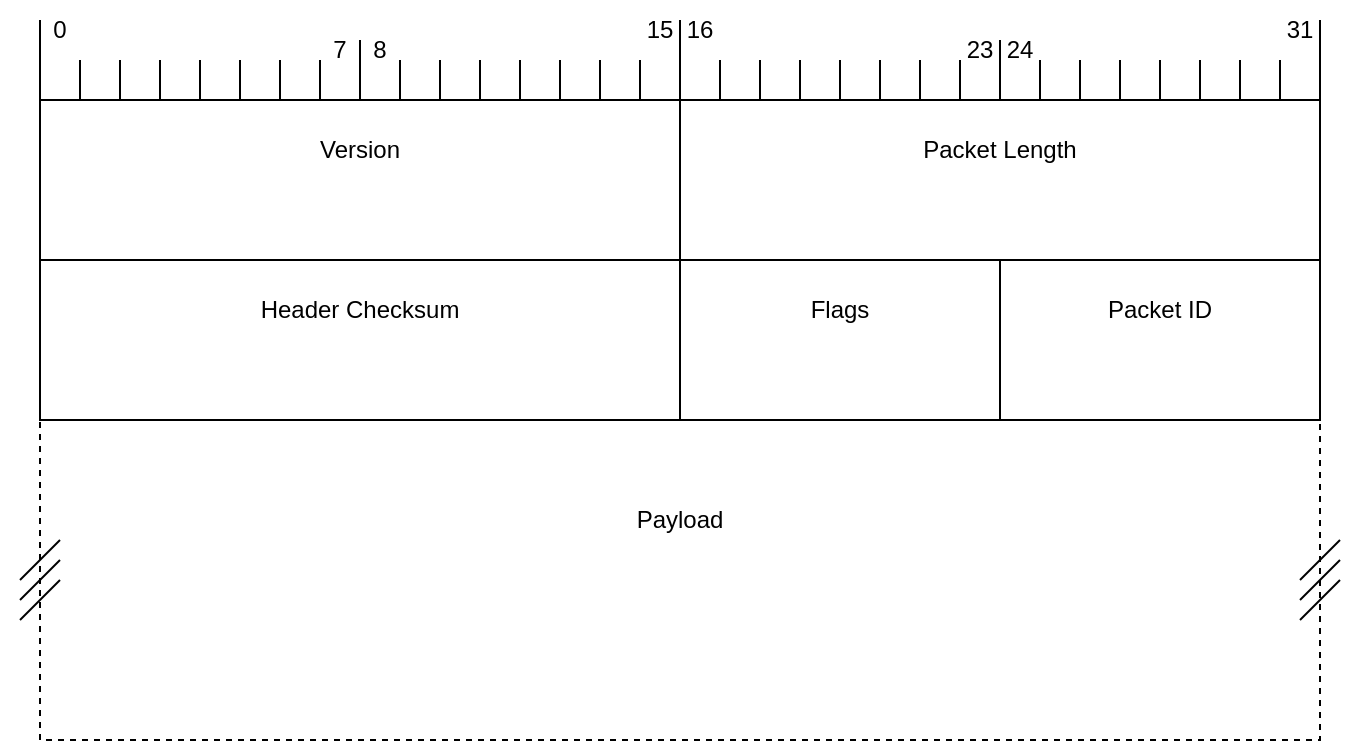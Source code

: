 <mxfile version="21.3.5" type="device">
  <diagram name="Page-1" id="CEQAjk6Ad6aNFepRVoit">
    <mxGraphModel dx="2074" dy="1239" grid="1" gridSize="10" guides="1" tooltips="1" connect="0" arrows="0" fold="1" page="1" pageScale="1" pageWidth="850" pageHeight="1100" background="none" math="0" shadow="0">
      <root>
        <mxCell id="0" />
        <mxCell id="1" parent="0" />
        <mxCell id="26ldVCHP0mJfNX0nYCm8-148" value="" style="group" parent="1" vertex="1" connectable="0">
          <mxGeometry x="120" y="240" width="640" height="160" as="geometry" />
        </mxCell>
        <mxCell id="26ldVCHP0mJfNX0nYCm8-149" value="" style="rounded=0;whiteSpace=wrap;html=1;dashed=1;" parent="26ldVCHP0mJfNX0nYCm8-148" vertex="1">
          <mxGeometry width="640" height="160" as="geometry" />
        </mxCell>
        <mxCell id="26ldVCHP0mJfNX0nYCm8-150" value="Payload" style="text;html=1;strokeColor=none;fillColor=none;align=center;verticalAlign=middle;whiteSpace=wrap;rounded=0;" parent="26ldVCHP0mJfNX0nYCm8-148" vertex="1">
          <mxGeometry y="20" width="640" height="60" as="geometry" />
        </mxCell>
        <mxCell id="26ldVCHP0mJfNX0nYCm8-5" value="" style="endArrow=none;html=1;rounded=0;movable=0;resizable=0;rotatable=0;deletable=0;editable=0;locked=1;connectable=0;" parent="1" edge="1">
          <mxGeometry width="50" height="50" relative="1" as="geometry">
            <mxPoint x="760" y="80" as="sourcePoint" />
            <mxPoint x="760" y="40" as="targetPoint" />
          </mxGeometry>
        </mxCell>
        <mxCell id="26ldVCHP0mJfNX0nYCm8-6" value="" style="endArrow=none;html=1;rounded=0;movable=0;resizable=0;rotatable=0;deletable=0;editable=0;locked=1;connectable=0;" parent="1" edge="1">
          <mxGeometry width="50" height="50" relative="1" as="geometry">
            <mxPoint x="120" y="80" as="sourcePoint" />
            <mxPoint x="120" y="40" as="targetPoint" />
          </mxGeometry>
        </mxCell>
        <mxCell id="26ldVCHP0mJfNX0nYCm8-7" value="" style="endArrow=none;html=1;rounded=0;movable=0;resizable=0;rotatable=0;deletable=0;editable=0;locked=1;connectable=0;" parent="1" edge="1">
          <mxGeometry width="50" height="50" relative="1" as="geometry">
            <mxPoint x="440" y="80" as="sourcePoint" />
            <mxPoint x="440" y="40" as="targetPoint" />
          </mxGeometry>
        </mxCell>
        <mxCell id="26ldVCHP0mJfNX0nYCm8-8" value="" style="endArrow=none;html=1;rounded=0;movable=0;resizable=0;rotatable=0;deletable=0;editable=0;locked=1;connectable=0;" parent="1" edge="1">
          <mxGeometry width="50" height="50" relative="1" as="geometry">
            <mxPoint x="160" y="80" as="sourcePoint" />
            <mxPoint x="160" y="60" as="targetPoint" />
          </mxGeometry>
        </mxCell>
        <mxCell id="26ldVCHP0mJfNX0nYCm8-9" value="" style="endArrow=none;html=1;rounded=0;movable=0;resizable=0;rotatable=0;deletable=0;editable=0;locked=1;connectable=0;" parent="1" edge="1">
          <mxGeometry width="50" height="50" relative="1" as="geometry">
            <mxPoint x="200" y="80" as="sourcePoint" />
            <mxPoint x="200" y="60" as="targetPoint" />
          </mxGeometry>
        </mxCell>
        <mxCell id="26ldVCHP0mJfNX0nYCm8-10" value="" style="endArrow=none;html=1;rounded=0;movable=0;resizable=0;rotatable=0;deletable=0;editable=0;locked=1;connectable=0;" parent="1" edge="1">
          <mxGeometry width="50" height="50" relative="1" as="geometry">
            <mxPoint x="240" y="80" as="sourcePoint" />
            <mxPoint x="240" y="60" as="targetPoint" />
          </mxGeometry>
        </mxCell>
        <mxCell id="26ldVCHP0mJfNX0nYCm8-11" value="" style="endArrow=none;html=1;rounded=0;movable=0;resizable=0;rotatable=0;deletable=0;editable=0;locked=1;connectable=0;" parent="1" edge="1">
          <mxGeometry width="50" height="50" relative="1" as="geometry">
            <mxPoint x="280" y="80" as="sourcePoint" />
            <mxPoint x="280" y="50" as="targetPoint" />
          </mxGeometry>
        </mxCell>
        <mxCell id="26ldVCHP0mJfNX0nYCm8-12" value="" style="endArrow=none;html=1;rounded=0;movable=0;resizable=0;rotatable=0;deletable=0;editable=0;locked=1;connectable=0;" parent="1" edge="1">
          <mxGeometry width="50" height="50" relative="1" as="geometry">
            <mxPoint x="480" y="80" as="sourcePoint" />
            <mxPoint x="480" y="60" as="targetPoint" />
          </mxGeometry>
        </mxCell>
        <mxCell id="26ldVCHP0mJfNX0nYCm8-13" value="" style="endArrow=none;html=1;rounded=0;movable=0;resizable=0;rotatable=0;deletable=0;editable=0;locked=1;connectable=0;" parent="1" edge="1">
          <mxGeometry width="50" height="50" relative="1" as="geometry">
            <mxPoint x="520" y="80" as="sourcePoint" />
            <mxPoint x="520" y="60" as="targetPoint" />
          </mxGeometry>
        </mxCell>
        <mxCell id="26ldVCHP0mJfNX0nYCm8-14" value="" style="endArrow=none;html=1;rounded=0;movable=0;resizable=0;rotatable=0;deletable=0;editable=0;locked=1;connectable=0;" parent="1" edge="1">
          <mxGeometry width="50" height="50" relative="1" as="geometry">
            <mxPoint x="560" y="80" as="sourcePoint" />
            <mxPoint x="560" y="60" as="targetPoint" />
          </mxGeometry>
        </mxCell>
        <mxCell id="26ldVCHP0mJfNX0nYCm8-15" value="" style="endArrow=none;html=1;rounded=0;movable=0;resizable=0;rotatable=0;deletable=0;editable=0;locked=1;connectable=0;" parent="1" edge="1">
          <mxGeometry width="50" height="50" relative="1" as="geometry">
            <mxPoint x="600" y="80" as="sourcePoint" />
            <mxPoint x="600" y="50" as="targetPoint" />
          </mxGeometry>
        </mxCell>
        <mxCell id="26ldVCHP0mJfNX0nYCm8-19" value="" style="endArrow=none;html=1;rounded=0;movable=0;resizable=0;rotatable=0;deletable=0;editable=0;locked=1;connectable=0;" parent="1" edge="1">
          <mxGeometry width="50" height="50" relative="1" as="geometry">
            <mxPoint x="320" y="80" as="sourcePoint" />
            <mxPoint x="320" y="60" as="targetPoint" />
          </mxGeometry>
        </mxCell>
        <mxCell id="26ldVCHP0mJfNX0nYCm8-20" value="" style="endArrow=none;html=1;rounded=0;movable=0;resizable=0;rotatable=0;deletable=0;editable=0;locked=1;connectable=0;" parent="1" edge="1">
          <mxGeometry width="50" height="50" relative="1" as="geometry">
            <mxPoint x="360" y="80" as="sourcePoint" />
            <mxPoint x="360" y="60" as="targetPoint" />
          </mxGeometry>
        </mxCell>
        <mxCell id="26ldVCHP0mJfNX0nYCm8-21" value="" style="endArrow=none;html=1;rounded=0;movable=0;resizable=0;rotatable=0;deletable=0;editable=0;locked=1;connectable=0;" parent="1" edge="1">
          <mxGeometry width="50" height="50" relative="1" as="geometry">
            <mxPoint x="400" y="80" as="sourcePoint" />
            <mxPoint x="400" y="60" as="targetPoint" />
          </mxGeometry>
        </mxCell>
        <mxCell id="26ldVCHP0mJfNX0nYCm8-22" value="" style="endArrow=none;html=1;rounded=0;movable=0;resizable=0;rotatable=0;deletable=0;editable=0;locked=1;connectable=0;" parent="1" edge="1">
          <mxGeometry width="50" height="50" relative="1" as="geometry">
            <mxPoint x="640" y="80" as="sourcePoint" />
            <mxPoint x="640" y="60" as="targetPoint" />
          </mxGeometry>
        </mxCell>
        <mxCell id="26ldVCHP0mJfNX0nYCm8-23" value="" style="endArrow=none;html=1;rounded=0;movable=0;resizable=0;rotatable=0;deletable=0;editable=0;locked=1;connectable=0;" parent="1" edge="1">
          <mxGeometry width="50" height="50" relative="1" as="geometry">
            <mxPoint x="680" y="80" as="sourcePoint" />
            <mxPoint x="680" y="60" as="targetPoint" />
          </mxGeometry>
        </mxCell>
        <mxCell id="26ldVCHP0mJfNX0nYCm8-24" value="" style="endArrow=none;html=1;rounded=0;movable=0;resizable=0;rotatable=0;deletable=0;editable=0;locked=1;connectable=0;" parent="1" edge="1">
          <mxGeometry width="50" height="50" relative="1" as="geometry">
            <mxPoint x="720" y="80" as="sourcePoint" />
            <mxPoint x="720" y="60" as="targetPoint" />
          </mxGeometry>
        </mxCell>
        <mxCell id="26ldVCHP0mJfNX0nYCm8-27" value="&lt;div&gt;0&lt;/div&gt;" style="text;html=1;strokeColor=none;fillColor=none;align=center;verticalAlign=middle;whiteSpace=wrap;rounded=0;movable=0;resizable=0;rotatable=0;deletable=0;editable=0;locked=1;connectable=0;" parent="1" vertex="1">
          <mxGeometry x="100" y="30" width="60" height="30" as="geometry" />
        </mxCell>
        <mxCell id="26ldVCHP0mJfNX0nYCm8-28" value="15" style="text;html=1;strokeColor=none;fillColor=none;align=center;verticalAlign=middle;whiteSpace=wrap;rounded=0;movable=0;resizable=0;rotatable=0;deletable=0;editable=0;locked=1;connectable=0;" parent="1" vertex="1">
          <mxGeometry x="400" y="30" width="60" height="30" as="geometry" />
        </mxCell>
        <mxCell id="26ldVCHP0mJfNX0nYCm8-29" value="&lt;div&gt;16&lt;/div&gt;" style="text;html=1;strokeColor=none;fillColor=none;align=center;verticalAlign=middle;whiteSpace=wrap;rounded=0;movable=0;resizable=0;rotatable=0;deletable=0;editable=0;locked=1;connectable=0;" parent="1" vertex="1">
          <mxGeometry x="420" y="30" width="60" height="30" as="geometry" />
        </mxCell>
        <mxCell id="26ldVCHP0mJfNX0nYCm8-30" value="31" style="text;html=1;strokeColor=none;fillColor=none;align=center;verticalAlign=middle;whiteSpace=wrap;rounded=0;movable=0;resizable=0;rotatable=0;deletable=0;editable=0;locked=1;connectable=0;" parent="1" vertex="1">
          <mxGeometry x="720" y="30" width="60" height="30" as="geometry" />
        </mxCell>
        <mxCell id="26ldVCHP0mJfNX0nYCm8-48" value="" style="group" parent="1" vertex="1" connectable="0">
          <mxGeometry x="120" y="80" width="320" height="80" as="geometry" />
        </mxCell>
        <mxCell id="26ldVCHP0mJfNX0nYCm8-49" value="" style="rounded=0;whiteSpace=wrap;html=1;" parent="26ldVCHP0mJfNX0nYCm8-48" vertex="1">
          <mxGeometry width="320" height="80" as="geometry" />
        </mxCell>
        <mxCell id="26ldVCHP0mJfNX0nYCm8-50" value="Version" style="text;html=1;strokeColor=none;fillColor=none;align=center;verticalAlign=middle;whiteSpace=wrap;rounded=0;" parent="26ldVCHP0mJfNX0nYCm8-48" vertex="1">
          <mxGeometry y="10" width="320" height="30" as="geometry" />
        </mxCell>
        <mxCell id="26ldVCHP0mJfNX0nYCm8-51" value="" style="group" parent="1" vertex="1" connectable="0">
          <mxGeometry x="440" y="80" width="320" height="80" as="geometry" />
        </mxCell>
        <mxCell id="26ldVCHP0mJfNX0nYCm8-52" value="" style="rounded=0;whiteSpace=wrap;html=1;" parent="26ldVCHP0mJfNX0nYCm8-51" vertex="1">
          <mxGeometry width="320" height="80" as="geometry" />
        </mxCell>
        <mxCell id="26ldVCHP0mJfNX0nYCm8-53" value="&lt;div&gt;Packet Length&lt;/div&gt;" style="text;html=1;strokeColor=none;fillColor=none;align=center;verticalAlign=middle;whiteSpace=wrap;rounded=0;" parent="26ldVCHP0mJfNX0nYCm8-51" vertex="1">
          <mxGeometry y="10" width="320" height="30" as="geometry" />
        </mxCell>
        <mxCell id="26ldVCHP0mJfNX0nYCm8-54" value="" style="group" parent="1" vertex="1" connectable="0">
          <mxGeometry x="120" y="160" width="320" height="80" as="geometry" />
        </mxCell>
        <mxCell id="26ldVCHP0mJfNX0nYCm8-55" value="" style="rounded=0;whiteSpace=wrap;html=1;" parent="26ldVCHP0mJfNX0nYCm8-54" vertex="1">
          <mxGeometry width="320" height="80" as="geometry" />
        </mxCell>
        <mxCell id="26ldVCHP0mJfNX0nYCm8-56" value="Header Checksum" style="text;html=1;strokeColor=none;fillColor=none;align=center;verticalAlign=middle;whiteSpace=wrap;rounded=0;" parent="26ldVCHP0mJfNX0nYCm8-54" vertex="1">
          <mxGeometry y="10" width="320" height="30" as="geometry" />
        </mxCell>
        <mxCell id="26ldVCHP0mJfNX0nYCm8-129" value="" style="group" parent="1" vertex="1" connectable="0">
          <mxGeometry x="110" y="300" width="20" height="40" as="geometry" />
        </mxCell>
        <mxCell id="26ldVCHP0mJfNX0nYCm8-130" value="" style="endArrow=none;html=1;rounded=0;" parent="26ldVCHP0mJfNX0nYCm8-129" edge="1">
          <mxGeometry width="50" height="50" relative="1" as="geometry">
            <mxPoint y="30" as="sourcePoint" />
            <mxPoint x="20" y="10" as="targetPoint" />
          </mxGeometry>
        </mxCell>
        <mxCell id="26ldVCHP0mJfNX0nYCm8-131" value="" style="endArrow=none;html=1;rounded=0;" parent="26ldVCHP0mJfNX0nYCm8-129" edge="1">
          <mxGeometry width="50" height="50" relative="1" as="geometry">
            <mxPoint y="40" as="sourcePoint" />
            <mxPoint x="20" y="20" as="targetPoint" />
          </mxGeometry>
        </mxCell>
        <mxCell id="26ldVCHP0mJfNX0nYCm8-132" value="" style="endArrow=none;html=1;rounded=0;" parent="26ldVCHP0mJfNX0nYCm8-129" edge="1">
          <mxGeometry width="50" height="50" relative="1" as="geometry">
            <mxPoint y="20" as="sourcePoint" />
            <mxPoint x="20" as="targetPoint" />
          </mxGeometry>
        </mxCell>
        <mxCell id="26ldVCHP0mJfNX0nYCm8-144" value="" style="group" parent="1" vertex="1" connectable="0">
          <mxGeometry x="750" y="300" width="20" height="40" as="geometry" />
        </mxCell>
        <mxCell id="26ldVCHP0mJfNX0nYCm8-145" value="" style="endArrow=none;html=1;rounded=0;" parent="26ldVCHP0mJfNX0nYCm8-144" edge="1">
          <mxGeometry width="50" height="50" relative="1" as="geometry">
            <mxPoint y="30" as="sourcePoint" />
            <mxPoint x="20" y="10" as="targetPoint" />
          </mxGeometry>
        </mxCell>
        <mxCell id="26ldVCHP0mJfNX0nYCm8-146" value="" style="endArrow=none;html=1;rounded=0;" parent="26ldVCHP0mJfNX0nYCm8-144" edge="1">
          <mxGeometry width="50" height="50" relative="1" as="geometry">
            <mxPoint y="40" as="sourcePoint" />
            <mxPoint x="20" y="20" as="targetPoint" />
          </mxGeometry>
        </mxCell>
        <mxCell id="26ldVCHP0mJfNX0nYCm8-147" value="" style="endArrow=none;html=1;rounded=0;" parent="26ldVCHP0mJfNX0nYCm8-144" edge="1">
          <mxGeometry width="50" height="50" relative="1" as="geometry">
            <mxPoint y="20" as="sourcePoint" />
            <mxPoint x="20" as="targetPoint" />
          </mxGeometry>
        </mxCell>
        <mxCell id="26ldVCHP0mJfNX0nYCm8-167" value="" style="endArrow=none;html=1;rounded=0;movable=0;resizable=0;rotatable=0;deletable=0;editable=0;locked=1;connectable=0;" parent="1" edge="1">
          <mxGeometry width="50" height="50" relative="1" as="geometry">
            <mxPoint x="140" y="80" as="sourcePoint" />
            <mxPoint x="140" y="60" as="targetPoint" />
          </mxGeometry>
        </mxCell>
        <mxCell id="26ldVCHP0mJfNX0nYCm8-168" value="" style="endArrow=none;html=1;rounded=0;movable=0;resizable=0;rotatable=0;deletable=0;editable=0;locked=1;connectable=0;" parent="1" edge="1">
          <mxGeometry width="50" height="50" relative="1" as="geometry">
            <mxPoint x="180" y="80" as="sourcePoint" />
            <mxPoint x="180" y="60" as="targetPoint" />
          </mxGeometry>
        </mxCell>
        <mxCell id="26ldVCHP0mJfNX0nYCm8-169" value="" style="endArrow=none;html=1;rounded=0;movable=0;resizable=0;rotatable=0;deletable=0;editable=0;locked=1;connectable=0;" parent="1" edge="1">
          <mxGeometry width="50" height="50" relative="1" as="geometry">
            <mxPoint x="220" y="80" as="sourcePoint" />
            <mxPoint x="220" y="60" as="targetPoint" />
          </mxGeometry>
        </mxCell>
        <mxCell id="26ldVCHP0mJfNX0nYCm8-170" value="" style="endArrow=none;html=1;rounded=0;movable=0;resizable=0;rotatable=0;deletable=0;editable=0;locked=1;connectable=0;" parent="1" edge="1">
          <mxGeometry width="50" height="50" relative="1" as="geometry">
            <mxPoint x="260" y="80" as="sourcePoint" />
            <mxPoint x="260" y="60" as="targetPoint" />
          </mxGeometry>
        </mxCell>
        <mxCell id="26ldVCHP0mJfNX0nYCm8-171" value="" style="endArrow=none;html=1;rounded=0;movable=0;resizable=0;rotatable=0;deletable=0;editable=0;locked=1;connectable=0;" parent="1" edge="1">
          <mxGeometry width="50" height="50" relative="1" as="geometry">
            <mxPoint x="460" y="80" as="sourcePoint" />
            <mxPoint x="460" y="60" as="targetPoint" />
          </mxGeometry>
        </mxCell>
        <mxCell id="26ldVCHP0mJfNX0nYCm8-172" value="" style="endArrow=none;html=1;rounded=0;movable=0;resizable=0;rotatable=0;deletable=0;editable=0;locked=1;connectable=0;" parent="1" edge="1">
          <mxGeometry width="50" height="50" relative="1" as="geometry">
            <mxPoint x="500" y="80" as="sourcePoint" />
            <mxPoint x="500" y="60" as="targetPoint" />
          </mxGeometry>
        </mxCell>
        <mxCell id="26ldVCHP0mJfNX0nYCm8-173" value="" style="endArrow=none;html=1;rounded=0;movable=0;resizable=0;rotatable=0;deletable=0;editable=0;locked=1;connectable=0;" parent="1" edge="1">
          <mxGeometry width="50" height="50" relative="1" as="geometry">
            <mxPoint x="540" y="80" as="sourcePoint" />
            <mxPoint x="540" y="60" as="targetPoint" />
          </mxGeometry>
        </mxCell>
        <mxCell id="26ldVCHP0mJfNX0nYCm8-174" value="" style="endArrow=none;html=1;rounded=0;movable=0;resizable=0;rotatable=0;deletable=0;editable=0;locked=1;connectable=0;" parent="1" edge="1">
          <mxGeometry width="50" height="50" relative="1" as="geometry">
            <mxPoint x="580" y="80" as="sourcePoint" />
            <mxPoint x="580" y="60" as="targetPoint" />
          </mxGeometry>
        </mxCell>
        <mxCell id="26ldVCHP0mJfNX0nYCm8-175" value="" style="endArrow=none;html=1;rounded=0;movable=0;resizable=0;rotatable=0;deletable=0;editable=0;locked=1;connectable=0;" parent="1" edge="1">
          <mxGeometry width="50" height="50" relative="1" as="geometry">
            <mxPoint x="300" y="80" as="sourcePoint" />
            <mxPoint x="300" y="60" as="targetPoint" />
          </mxGeometry>
        </mxCell>
        <mxCell id="26ldVCHP0mJfNX0nYCm8-176" value="" style="endArrow=none;html=1;rounded=0;movable=0;resizable=0;rotatable=0;deletable=0;editable=0;locked=1;connectable=0;" parent="1" edge="1">
          <mxGeometry width="50" height="50" relative="1" as="geometry">
            <mxPoint x="340" y="80" as="sourcePoint" />
            <mxPoint x="340" y="60" as="targetPoint" />
          </mxGeometry>
        </mxCell>
        <mxCell id="26ldVCHP0mJfNX0nYCm8-177" value="" style="endArrow=none;html=1;rounded=0;movable=0;resizable=0;rotatable=0;deletable=0;editable=0;locked=1;connectable=0;" parent="1" edge="1">
          <mxGeometry width="50" height="50" relative="1" as="geometry">
            <mxPoint x="380" y="80" as="sourcePoint" />
            <mxPoint x="380" y="60" as="targetPoint" />
          </mxGeometry>
        </mxCell>
        <mxCell id="26ldVCHP0mJfNX0nYCm8-178" value="" style="endArrow=none;html=1;rounded=0;movable=0;resizable=0;rotatable=0;deletable=0;editable=0;locked=1;connectable=0;" parent="1" edge="1">
          <mxGeometry width="50" height="50" relative="1" as="geometry">
            <mxPoint x="620" y="80" as="sourcePoint" />
            <mxPoint x="620" y="60" as="targetPoint" />
          </mxGeometry>
        </mxCell>
        <mxCell id="26ldVCHP0mJfNX0nYCm8-179" value="" style="endArrow=none;html=1;rounded=0;movable=0;resizable=0;rotatable=0;deletable=0;editable=0;locked=1;connectable=0;" parent="1" edge="1">
          <mxGeometry width="50" height="50" relative="1" as="geometry">
            <mxPoint x="660" y="80" as="sourcePoint" />
            <mxPoint x="660" y="60" as="targetPoint" />
          </mxGeometry>
        </mxCell>
        <mxCell id="26ldVCHP0mJfNX0nYCm8-180" value="" style="endArrow=none;html=1;rounded=0;movable=0;resizable=0;rotatable=0;deletable=0;editable=0;locked=1;connectable=0;" parent="1" edge="1">
          <mxGeometry width="50" height="50" relative="1" as="geometry">
            <mxPoint x="700" y="80" as="sourcePoint" />
            <mxPoint x="700" y="60" as="targetPoint" />
          </mxGeometry>
        </mxCell>
        <mxCell id="26ldVCHP0mJfNX0nYCm8-181" value="" style="endArrow=none;html=1;rounded=0;movable=0;resizable=0;rotatable=0;deletable=0;editable=0;locked=1;connectable=0;" parent="1" edge="1">
          <mxGeometry width="50" height="50" relative="1" as="geometry">
            <mxPoint x="420" y="80" as="sourcePoint" />
            <mxPoint x="420" y="60" as="targetPoint" />
          </mxGeometry>
        </mxCell>
        <mxCell id="26ldVCHP0mJfNX0nYCm8-182" value="" style="endArrow=none;html=1;rounded=0;movable=0;resizable=0;rotatable=0;deletable=0;editable=0;locked=1;connectable=0;" parent="1" edge="1">
          <mxGeometry width="50" height="50" relative="1" as="geometry">
            <mxPoint x="740" y="80" as="sourcePoint" />
            <mxPoint x="740" y="60" as="targetPoint" />
          </mxGeometry>
        </mxCell>
        <mxCell id="26ldVCHP0mJfNX0nYCm8-184" value="7" style="text;html=1;strokeColor=none;fillColor=none;align=center;verticalAlign=middle;whiteSpace=wrap;rounded=0;movable=0;resizable=0;rotatable=0;deletable=0;editable=0;locked=1;connectable=0;" parent="1" vertex="1">
          <mxGeometry x="240" y="40" width="60" height="30" as="geometry" />
        </mxCell>
        <mxCell id="26ldVCHP0mJfNX0nYCm8-185" value="&lt;div&gt;8&lt;/div&gt;" style="text;html=1;strokeColor=none;fillColor=none;align=center;verticalAlign=middle;whiteSpace=wrap;rounded=0;movable=0;resizable=0;rotatable=0;deletable=0;editable=0;locked=1;connectable=0;" parent="1" vertex="1">
          <mxGeometry x="260" y="40" width="60" height="30" as="geometry" />
        </mxCell>
        <mxCell id="26ldVCHP0mJfNX0nYCm8-186" value="&lt;div&gt;23&lt;/div&gt;" style="text;html=1;strokeColor=none;fillColor=none;align=center;verticalAlign=middle;whiteSpace=wrap;rounded=0;movable=0;resizable=0;rotatable=0;deletable=0;editable=0;locked=1;connectable=0;" parent="1" vertex="1">
          <mxGeometry x="560" y="40" width="60" height="30" as="geometry" />
        </mxCell>
        <mxCell id="26ldVCHP0mJfNX0nYCm8-187" value="24" style="text;html=1;strokeColor=none;fillColor=none;align=center;verticalAlign=middle;whiteSpace=wrap;rounded=0;movable=0;resizable=0;rotatable=0;deletable=0;editable=0;locked=1;connectable=0;" parent="1" vertex="1">
          <mxGeometry x="580" y="40" width="60" height="30" as="geometry" />
        </mxCell>
        <mxCell id="vsDFUSUp1gWy2PWM-IkY-22" value="" style="group" parent="1" vertex="1" connectable="0">
          <mxGeometry x="600" y="160" width="160" height="80" as="geometry" />
        </mxCell>
        <mxCell id="vsDFUSUp1gWy2PWM-IkY-23" value="" style="rounded=0;whiteSpace=wrap;html=1;" parent="vsDFUSUp1gWy2PWM-IkY-22" vertex="1">
          <mxGeometry width="160" height="80" as="geometry" />
        </mxCell>
        <mxCell id="vsDFUSUp1gWy2PWM-IkY-24" value="Packet ID" style="text;html=1;strokeColor=none;fillColor=none;align=center;verticalAlign=middle;whiteSpace=wrap;rounded=0;" parent="vsDFUSUp1gWy2PWM-IkY-22" vertex="1">
          <mxGeometry y="10" width="160" height="30" as="geometry" />
        </mxCell>
        <mxCell id="I22W5fZ3DgJjblZ8cRYV-1" value="&amp;nbsp;" style="text;whiteSpace=wrap;html=1;" parent="1" vertex="1">
          <mxGeometry x="740" y="40" width="40" height="40" as="geometry" />
        </mxCell>
        <mxCell id="qCokrctTcL_esjGLj6oL-1" value="" style="group" parent="1" vertex="1" connectable="0">
          <mxGeometry x="440" y="160" width="160" height="80" as="geometry" />
        </mxCell>
        <mxCell id="qCokrctTcL_esjGLj6oL-2" value="" style="rounded=0;whiteSpace=wrap;html=1;" parent="qCokrctTcL_esjGLj6oL-1" vertex="1">
          <mxGeometry width="160" height="80" as="geometry" />
        </mxCell>
        <mxCell id="qCokrctTcL_esjGLj6oL-3" value="Flags" style="text;html=1;strokeColor=none;fillColor=none;align=center;verticalAlign=middle;whiteSpace=wrap;rounded=0;" parent="qCokrctTcL_esjGLj6oL-1" vertex="1">
          <mxGeometry y="10" width="160" height="30" as="geometry" />
        </mxCell>
      </root>
    </mxGraphModel>
  </diagram>
</mxfile>
